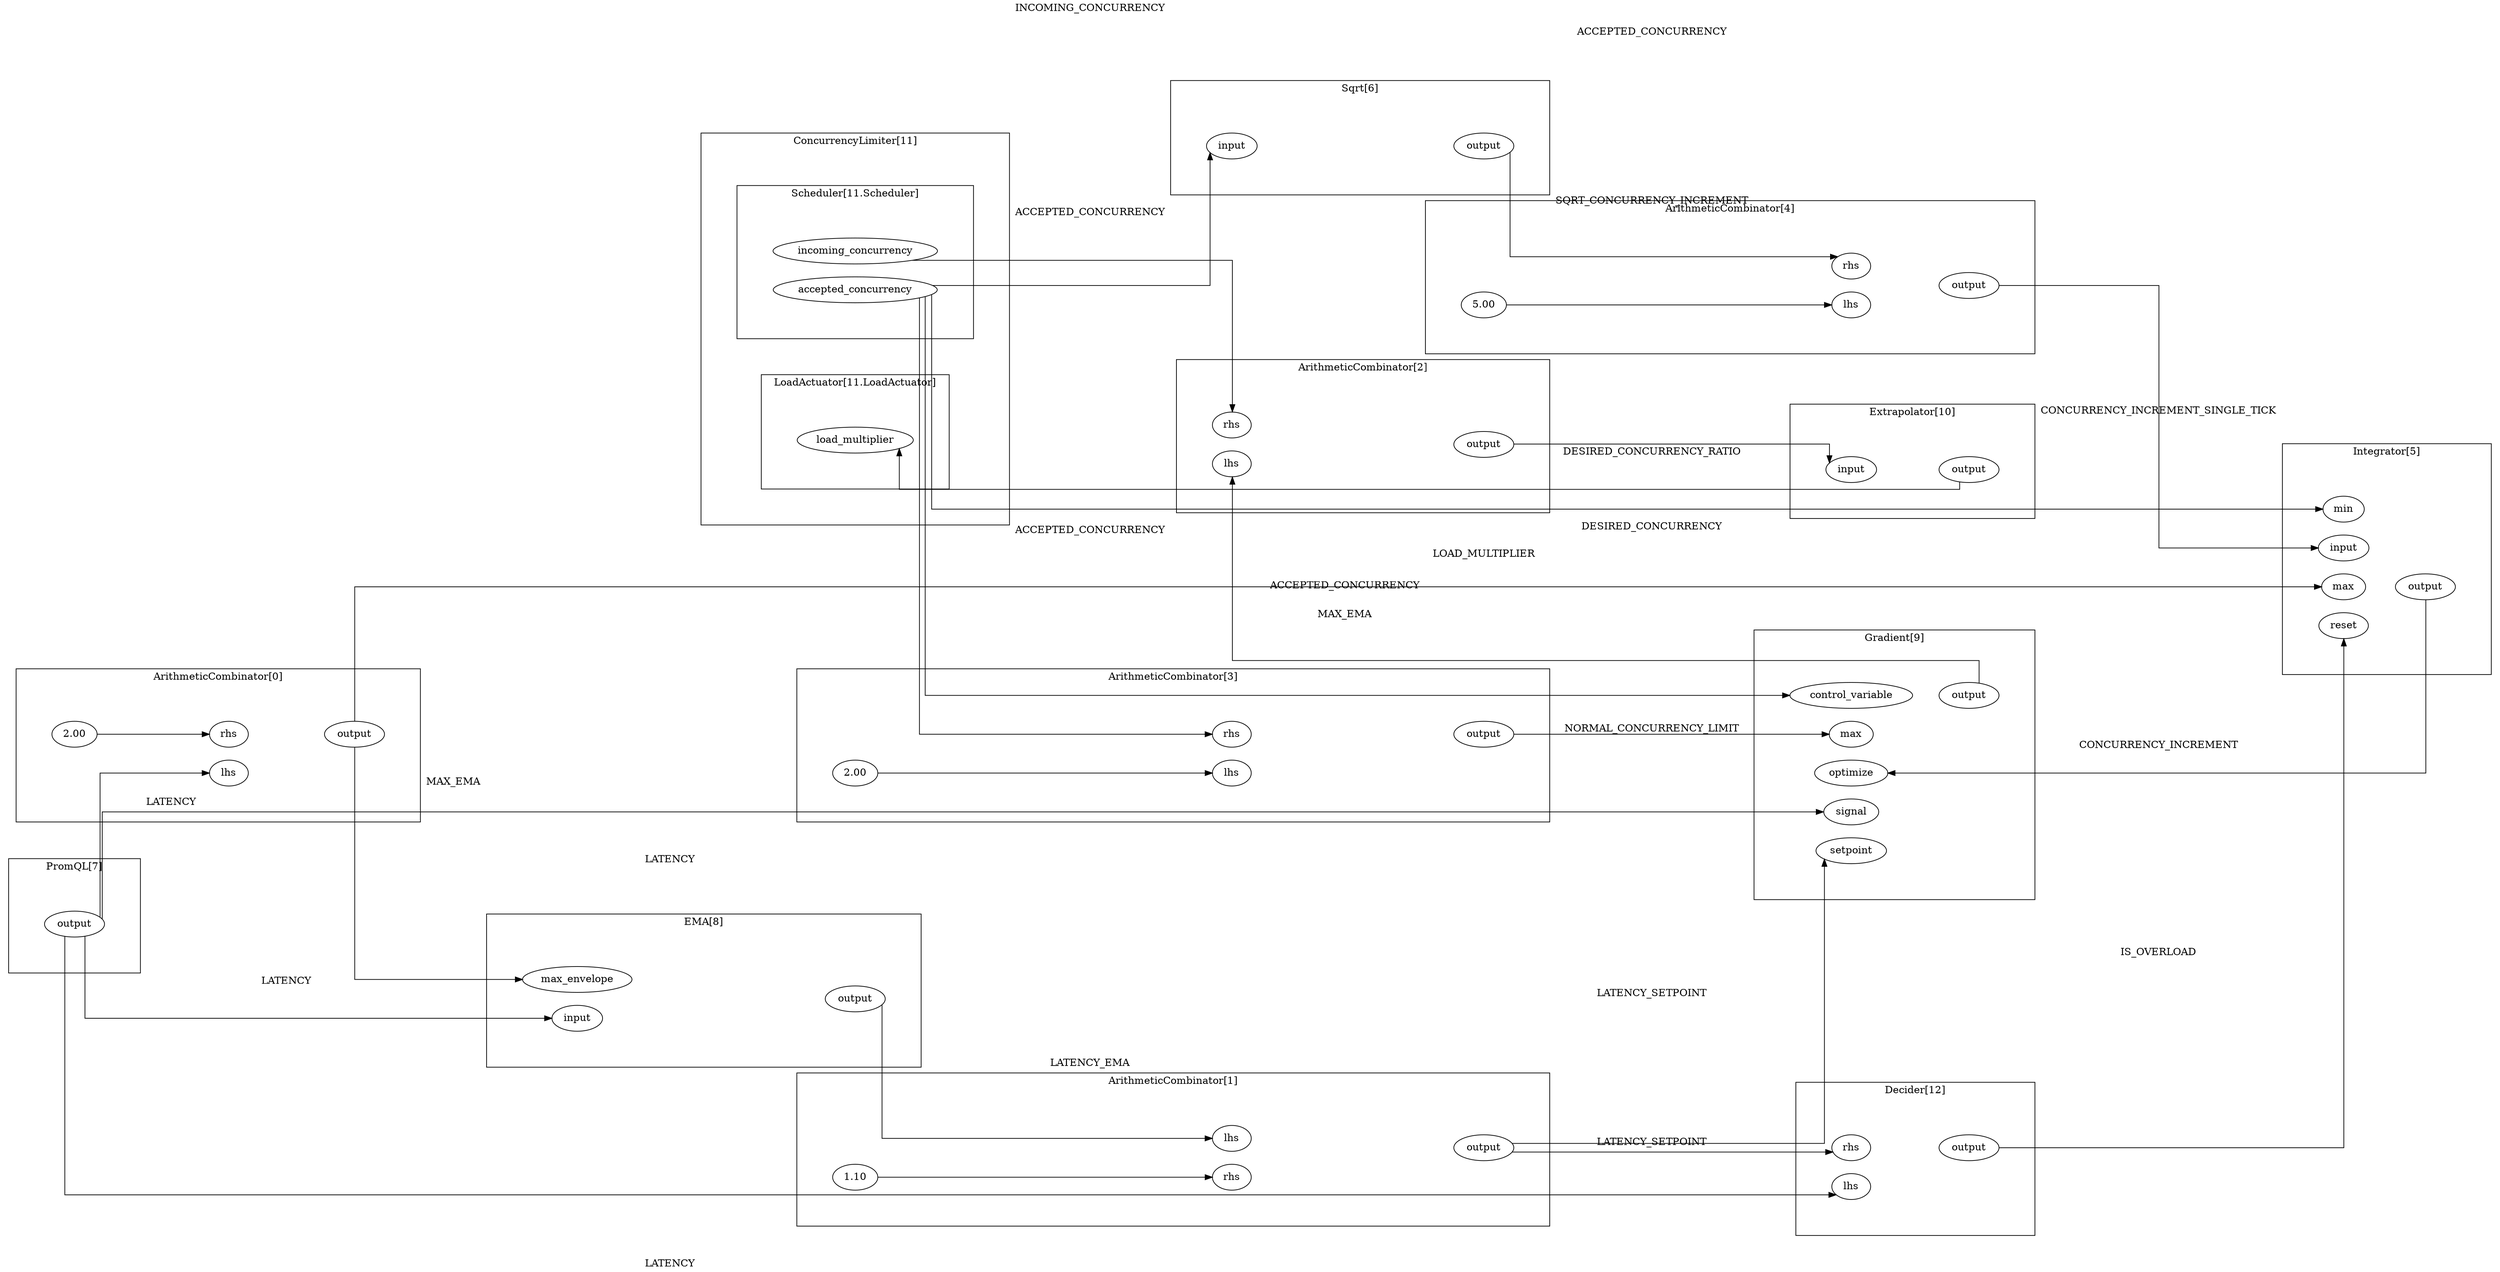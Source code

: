 digraph  {
	subgraph cluster_s1 {
		label="ArithmeticCombinator[0]";margin="50.0";
		n4[label="2.00"];
		n2[label="lhs"];
		n5[label="output"];
		n3[label="rhs"];
		n4->n3;
		n3->n5[style="invis"];
		{rank=same; n2;n3;};
		{rank=same; n5;};
		
	}
	subgraph cluster_s6 {
		label="ArithmeticCombinator[1]";margin="50.0";
		n9[label="1.10"];
		n7[label="lhs"];
		n10[label="output"];
		n8[label="rhs"];
		n9->n8;
		n8->n10[style="invis"];
		{rank=same; n10;};
		{rank=same; n7;n8;};
		
	}
	subgraph cluster_s11 {
		label="ArithmeticCombinator[2]";margin="50.0";
		n12[label="lhs"];
		n14[label="output"];
		n13[label="rhs"];
		n13->n14[style="invis"];
		{rank=same; n12;n13;};
		{rank=same; n14;};
		
	}
	subgraph cluster_s15 {
		label="ArithmeticCombinator[3]";margin="50.0";
		n17[label="2.00"];
		n16[label="lhs"];
		n19[label="output"];
		n18[label="rhs"];
		n17->n16;
		n18->n19[style="invis"];
		{rank=same; n16;n18;};
		{rank=same; n19;};
		
	}
	subgraph cluster_s20 {
		label="ArithmeticCombinator[4]";margin="50.0";
		n22[label="5.00"];
		n21[label="lhs"];
		n24[label="output"];
		n23[label="rhs"];
		n22->n21;
		n23->n24[style="invis"];
		{rank=same; n21;n23;};
		{rank=same; n24;};
		
	}
	subgraph cluster_s50 {
		subgraph cluster_s54 {
			label="LoadActuator[11.LoadActuator]";margin="50.0";
			n55[label="load_multiplier"];
			{rank=same; n55;};
			
		}
		subgraph cluster_s51 {
			label="Scheduler[11.Scheduler]";margin="50.0";
			n52[label="accepted_concurrency"];
			n53[label="incoming_concurrency"];
			{rank=same; n52;n53;};
			
		}
		label="ConcurrencyLimiter[11]";margin="50.0";
		
	}
	subgraph cluster_s56 {
		label="Decider[12]";margin="50.0";
		n57[label="lhs"];
		n59[label="output"];
		n58[label="rhs"];
		n58->n59[style="invis"];
		{rank=same; n59;};
		{rank=same; n57;n58;};
		
	}
	subgraph cluster_s36 {
		label="EMA[8]";margin="50.0";
		n37[label="input"];
		n38[label="max_envelope"];
		n39[label="output"];
		n38->n39[style="invis"];
		{rank=same; n37;n38;};
		{rank=same; n39;};
		
	}
	subgraph cluster_s47 {
		label="Extrapolator[10]";margin="50.0";
		n48[label="input"];
		n49[label="output"];
		n48->n49[style="invis"];
		{rank=same; n48;};
		{rank=same; n49;};
		
	}
	subgraph cluster_s40 {
		label="Gradient[9]";margin="50.0";
		n45[label="control_variable"];
		n44[label="max"];
		n43[label="optimize"];
		n46[label="output"];
		n42[label="setpoint"];
		n41[label="signal"];
		n45->n46[style="invis"];
		{rank=same; n41;n42;n43;n44;n45;};
		{rank=same; n46;};
		
	}
	subgraph cluster_s25 {
		label="Integrator[5]";margin="50.0";
		n29[label="input"];
		n28[label="max"];
		n27[label="min"];
		n30[label="output"];
		n26[label="reset"];
		n29->n30[style="invis"];
		{rank=same; n26;n27;n28;n29;};
		{rank=same; n30;};
		
	}
	subgraph cluster_s34 {
		label="PromQL[7]";margin="50.0";
		n35[label="output"];
		{rank=same; n35;};
		
	}
	subgraph cluster_s31 {
		label="Sqrt[6]";margin="50.0";
		n32[label="input"];
		n33[label="output"];
		n32->n33[style="invis"];
		{rank=same; n32;};
		{rank=same; n33;};
		
	}
	rankdir="LR";splines="ortho";
	n52->n18[label="ACCEPTED_CONCURRENCY"];
	n52->n27[label="ACCEPTED_CONCURRENCY"];
	n52->n32[label="ACCEPTED_CONCURRENCY"];
	n52->n45[label="ACCEPTED_CONCURRENCY"];
	n53->n13[label="INCOMING_CONCURRENCY"];
	n30->n43[label="CONCURRENCY_INCREMENT"];
	n59->n26[label="IS_OVERLOAD"];
	n19->n44[label="NORMAL_CONCURRENCY_LIMIT"];
	n35->n2[label="LATENCY"];
	n35->n37[label="LATENCY"];
	n35->n41[label="LATENCY"];
	n35->n57[label="LATENCY"];
	n49->n55[label="LOAD_MULTIPLIER"];
	n5->n28[label="MAX_EMA"];
	n5->n38[label="MAX_EMA"];
	n10->n42[label="LATENCY_SETPOINT"];
	n10->n58[label="LATENCY_SETPOINT"];
	n14->n48[label="DESIRED_CONCURRENCY_RATIO"];
	n33->n23[label="SQRT_CONCURRENCY_INCREMENT"];
	n46->n12[label="DESIRED_CONCURRENCY"];
	n24->n29[label="CONCURRENCY_INCREMENT_SINGLE_TICK"];
	n39->n7[label="LATENCY_EMA"];
	
}
